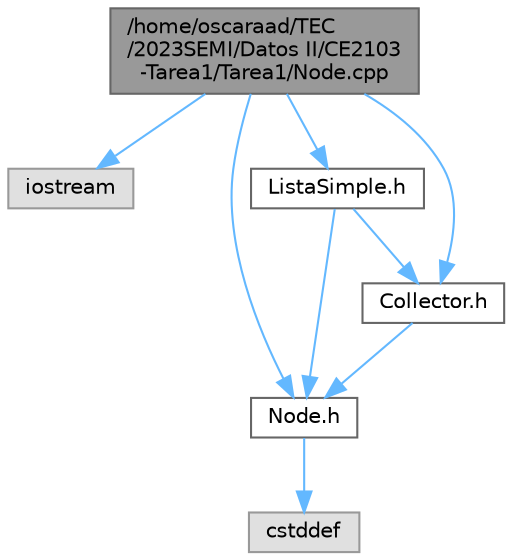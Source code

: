 digraph "/home/oscaraad/TEC/2023SEMI/Datos II/CE2103-Tarea1/Tarea1/Node.cpp"
{
 // LATEX_PDF_SIZE
  bgcolor="transparent";
  edge [fontname=Helvetica,fontsize=10,labelfontname=Helvetica,labelfontsize=10];
  node [fontname=Helvetica,fontsize=10,shape=box,height=0.2,width=0.4];
  Node1 [label="/home/oscaraad/TEC\l/2023SEMI/Datos II/CE2103\l-Tarea1/Tarea1/Node.cpp",height=0.2,width=0.4,color="gray40", fillcolor="grey60", style="filled", fontcolor="black",tooltip="En esta clase se modifican los métodos de la clase Node, la cual permite generar posteriormente nodos..."];
  Node1 -> Node2 [color="steelblue1",style="solid"];
  Node2 [label="iostream",height=0.2,width=0.4,color="grey60", fillcolor="#E0E0E0", style="filled",tooltip=" "];
  Node1 -> Node3 [color="steelblue1",style="solid"];
  Node3 [label="Node.h",height=0.2,width=0.4,color="grey40", fillcolor="white", style="filled",URL="$Node_8h.html",tooltip="En esta header se crea la clase Node."];
  Node3 -> Node4 [color="steelblue1",style="solid"];
  Node4 [label="cstddef",height=0.2,width=0.4,color="grey60", fillcolor="#E0E0E0", style="filled",tooltip=" "];
  Node1 -> Node5 [color="steelblue1",style="solid"];
  Node5 [label="ListaSimple.h",height=0.2,width=0.4,color="grey40", fillcolor="white", style="filled",URL="$ListaSimple_8h.html",tooltip="En esta header se crea la clase ListaSimple."];
  Node5 -> Node3 [color="steelblue1",style="solid"];
  Node5 -> Node6 [color="steelblue1",style="solid"];
  Node6 [label="Collector.h",height=0.2,width=0.4,color="grey40", fillcolor="white", style="filled",URL="$Collector_8h.html",tooltip="En esta header se crea la clase Collector."];
  Node6 -> Node3 [color="steelblue1",style="solid"];
  Node1 -> Node6 [color="steelblue1",style="solid"];
}

